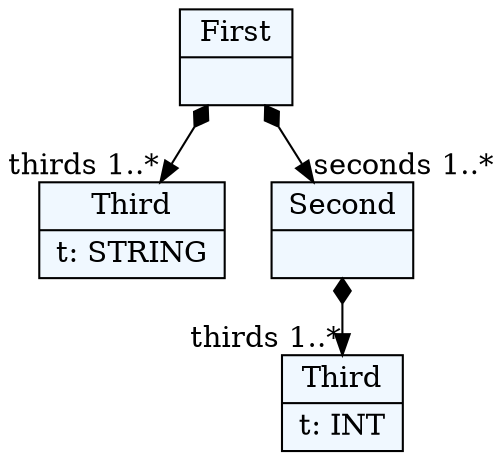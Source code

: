 
    digraph textX {
    fontname = "Bitstream Vera Sans"
    fontsize = 8
    node[
        shape=record,
        style=filled,
        fillcolor=aliceblue
    ]
    nodesep = 0.3
    edge[dir=black,arrowtail=empty]


2306174212016[ label="{First|}"]

2306174198576[ label="{Third|t: STRING\l}"]

2306174161136[ label="{Second|}"]

2306174170736[ label="{Third|t: INT\l}"]



2306174212016 -> 2306174161136[arrowtail=diamond, dir=both, headlabel="seconds 1..*"]
2306174212016 -> 2306174198576[arrowtail=diamond, dir=both, headlabel="thirds 1..*"]
2306174161136 -> 2306174170736[arrowtail=diamond, dir=both, headlabel="thirds 1..*"]

}
